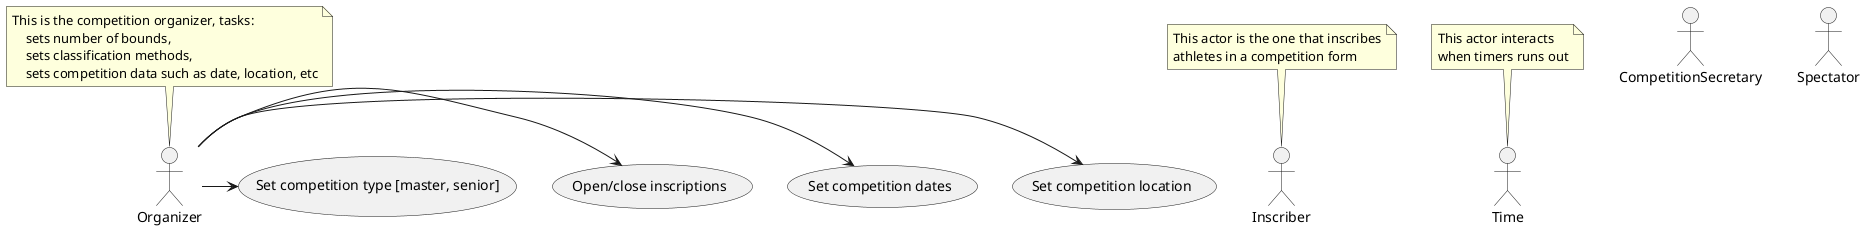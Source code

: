@startuml

Organizer as Organizer
note top of Organizer
This is the competition organizer, tasks:
    sets number of bounds,
    sets classification methods,
    sets competition data such as date, location, etc
end note

Organizer -> (Set competition location)
Organizer -> (Set competition dates)
Organizer -> (Open/close inscriptions)
Organizer -> (Set competition type [master, senior])


Inscriber as Inscriber
note top of Inscriber
This actor is the one that inscribes
athletes in a competition form
end note


Time as Time
note top of Time
This actor interacts
when timers runs out
end note

CompetitionSecretary as CompetitionSecretary

Spectator as Spectator

' inscriber can share classifications, etc
' le puede llegar automáticamente la info


@enduml